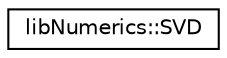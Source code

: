 digraph "Graphical Class Hierarchy"
{
  edge [fontname="Helvetica",fontsize="10",labelfontname="Helvetica",labelfontsize="10"];
  node [fontname="Helvetica",fontsize="10",shape=record];
  rankdir="LR";
  Node1 [label="libNumerics::SVD",height=0.2,width=0.4,color="black", fillcolor="white", style="filled",URL="$classlibNumerics_1_1SVD.html",tooltip="Singular Value Decomposition: U diag(D) V, U in O(m), V in O(n), D>=0. "];
}
